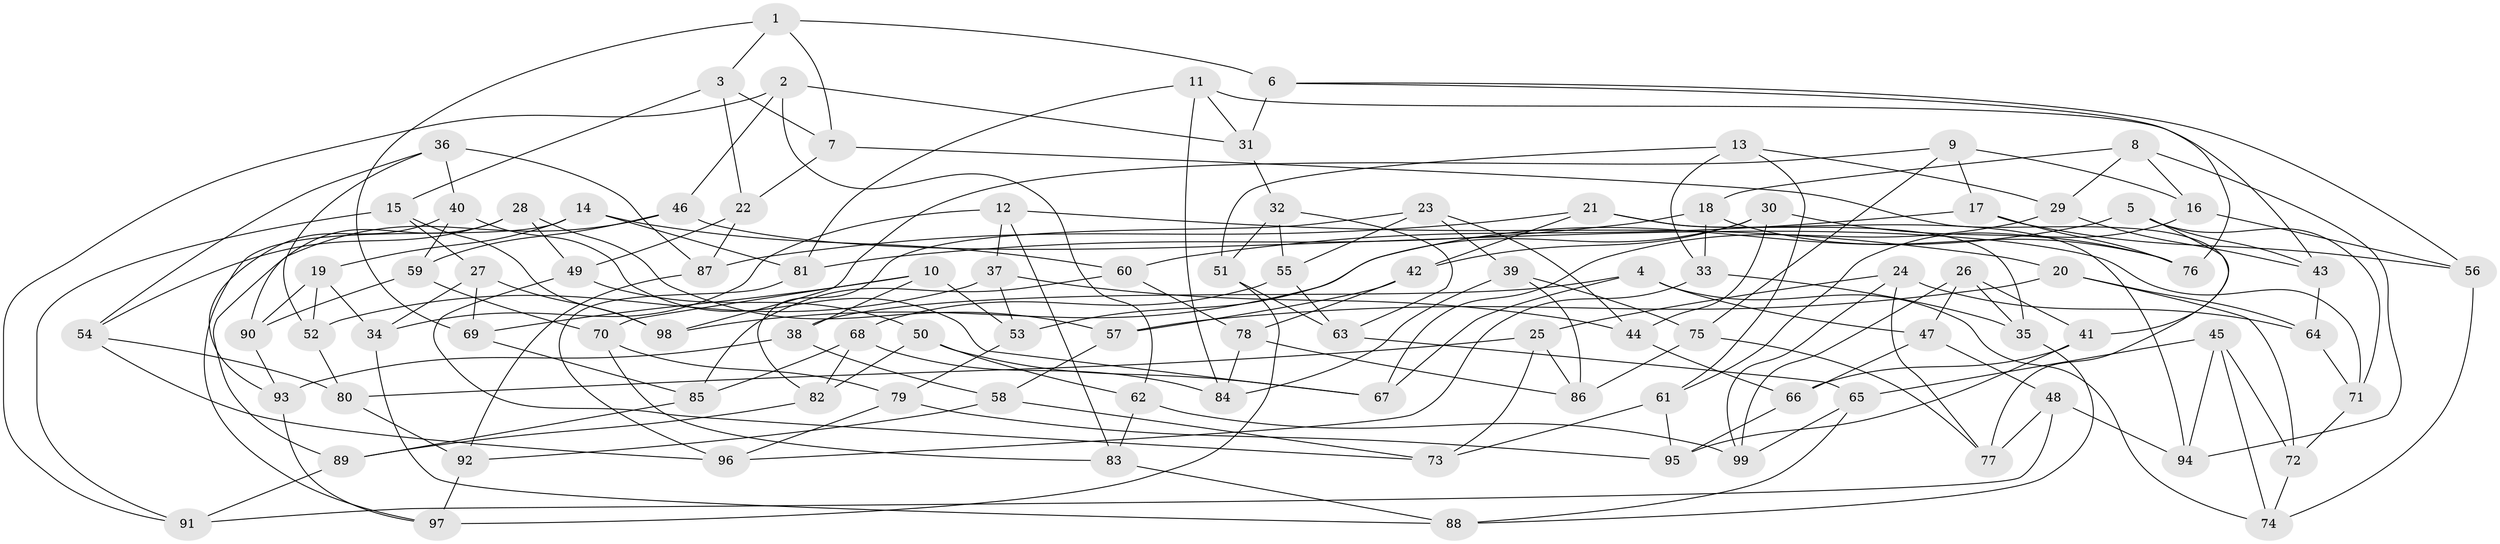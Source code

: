 // Generated by graph-tools (version 1.1) at 2025/16/03/09/25 04:16:22]
// undirected, 99 vertices, 198 edges
graph export_dot {
graph [start="1"]
  node [color=gray90,style=filled];
  1;
  2;
  3;
  4;
  5;
  6;
  7;
  8;
  9;
  10;
  11;
  12;
  13;
  14;
  15;
  16;
  17;
  18;
  19;
  20;
  21;
  22;
  23;
  24;
  25;
  26;
  27;
  28;
  29;
  30;
  31;
  32;
  33;
  34;
  35;
  36;
  37;
  38;
  39;
  40;
  41;
  42;
  43;
  44;
  45;
  46;
  47;
  48;
  49;
  50;
  51;
  52;
  53;
  54;
  55;
  56;
  57;
  58;
  59;
  60;
  61;
  62;
  63;
  64;
  65;
  66;
  67;
  68;
  69;
  70;
  71;
  72;
  73;
  74;
  75;
  76;
  77;
  78;
  79;
  80;
  81;
  82;
  83;
  84;
  85;
  86;
  87;
  88;
  89;
  90;
  91;
  92;
  93;
  94;
  95;
  96;
  97;
  98;
  99;
  1 -- 6;
  1 -- 3;
  1 -- 69;
  1 -- 7;
  2 -- 91;
  2 -- 62;
  2 -- 46;
  2 -- 31;
  3 -- 22;
  3 -- 15;
  3 -- 7;
  4 -- 74;
  4 -- 38;
  4 -- 67;
  4 -- 47;
  5 -- 98;
  5 -- 41;
  5 -- 71;
  5 -- 43;
  6 -- 56;
  6 -- 76;
  6 -- 31;
  7 -- 77;
  7 -- 22;
  8 -- 18;
  8 -- 29;
  8 -- 94;
  8 -- 16;
  9 -- 75;
  9 -- 98;
  9 -- 17;
  9 -- 16;
  10 -- 69;
  10 -- 70;
  10 -- 38;
  10 -- 53;
  11 -- 31;
  11 -- 43;
  11 -- 81;
  11 -- 84;
  12 -- 83;
  12 -- 34;
  12 -- 37;
  12 -- 20;
  13 -- 29;
  13 -- 33;
  13 -- 61;
  13 -- 51;
  14 -- 81;
  14 -- 97;
  14 -- 60;
  14 -- 19;
  15 -- 27;
  15 -- 91;
  15 -- 98;
  16 -- 56;
  16 -- 61;
  17 -- 60;
  17 -- 56;
  17 -- 76;
  18 -- 33;
  18 -- 81;
  18 -- 76;
  19 -- 34;
  19 -- 52;
  19 -- 90;
  20 -- 57;
  20 -- 64;
  20 -- 72;
  21 -- 87;
  21 -- 42;
  21 -- 35;
  21 -- 94;
  22 -- 49;
  22 -- 87;
  23 -- 55;
  23 -- 82;
  23 -- 39;
  23 -- 44;
  24 -- 99;
  24 -- 64;
  24 -- 77;
  24 -- 25;
  25 -- 80;
  25 -- 86;
  25 -- 73;
  26 -- 47;
  26 -- 99;
  26 -- 41;
  26 -- 35;
  27 -- 69;
  27 -- 98;
  27 -- 34;
  28 -- 90;
  28 -- 49;
  28 -- 54;
  28 -- 57;
  29 -- 67;
  29 -- 43;
  30 -- 76;
  30 -- 53;
  30 -- 42;
  30 -- 44;
  31 -- 32;
  32 -- 63;
  32 -- 55;
  32 -- 51;
  33 -- 96;
  33 -- 35;
  34 -- 88;
  35 -- 88;
  36 -- 54;
  36 -- 40;
  36 -- 52;
  36 -- 87;
  37 -- 52;
  37 -- 44;
  37 -- 53;
  38 -- 58;
  38 -- 93;
  39 -- 84;
  39 -- 86;
  39 -- 75;
  40 -- 59;
  40 -- 93;
  40 -- 67;
  41 -- 66;
  41 -- 95;
  42 -- 57;
  42 -- 78;
  43 -- 64;
  44 -- 66;
  45 -- 72;
  45 -- 74;
  45 -- 94;
  45 -- 65;
  46 -- 71;
  46 -- 89;
  46 -- 59;
  47 -- 48;
  47 -- 66;
  48 -- 94;
  48 -- 91;
  48 -- 77;
  49 -- 50;
  49 -- 73;
  50 -- 82;
  50 -- 67;
  50 -- 62;
  51 -- 63;
  51 -- 97;
  52 -- 80;
  53 -- 79;
  54 -- 96;
  54 -- 80;
  55 -- 68;
  55 -- 63;
  56 -- 74;
  57 -- 58;
  58 -- 73;
  58 -- 92;
  59 -- 90;
  59 -- 70;
  60 -- 78;
  60 -- 85;
  61 -- 95;
  61 -- 73;
  62 -- 83;
  62 -- 99;
  63 -- 65;
  64 -- 71;
  65 -- 88;
  65 -- 99;
  66 -- 95;
  68 -- 85;
  68 -- 82;
  68 -- 84;
  69 -- 85;
  70 -- 79;
  70 -- 83;
  71 -- 72;
  72 -- 74;
  75 -- 86;
  75 -- 77;
  78 -- 86;
  78 -- 84;
  79 -- 96;
  79 -- 95;
  80 -- 92;
  81 -- 96;
  82 -- 89;
  83 -- 88;
  85 -- 89;
  87 -- 92;
  89 -- 91;
  90 -- 93;
  92 -- 97;
  93 -- 97;
}
